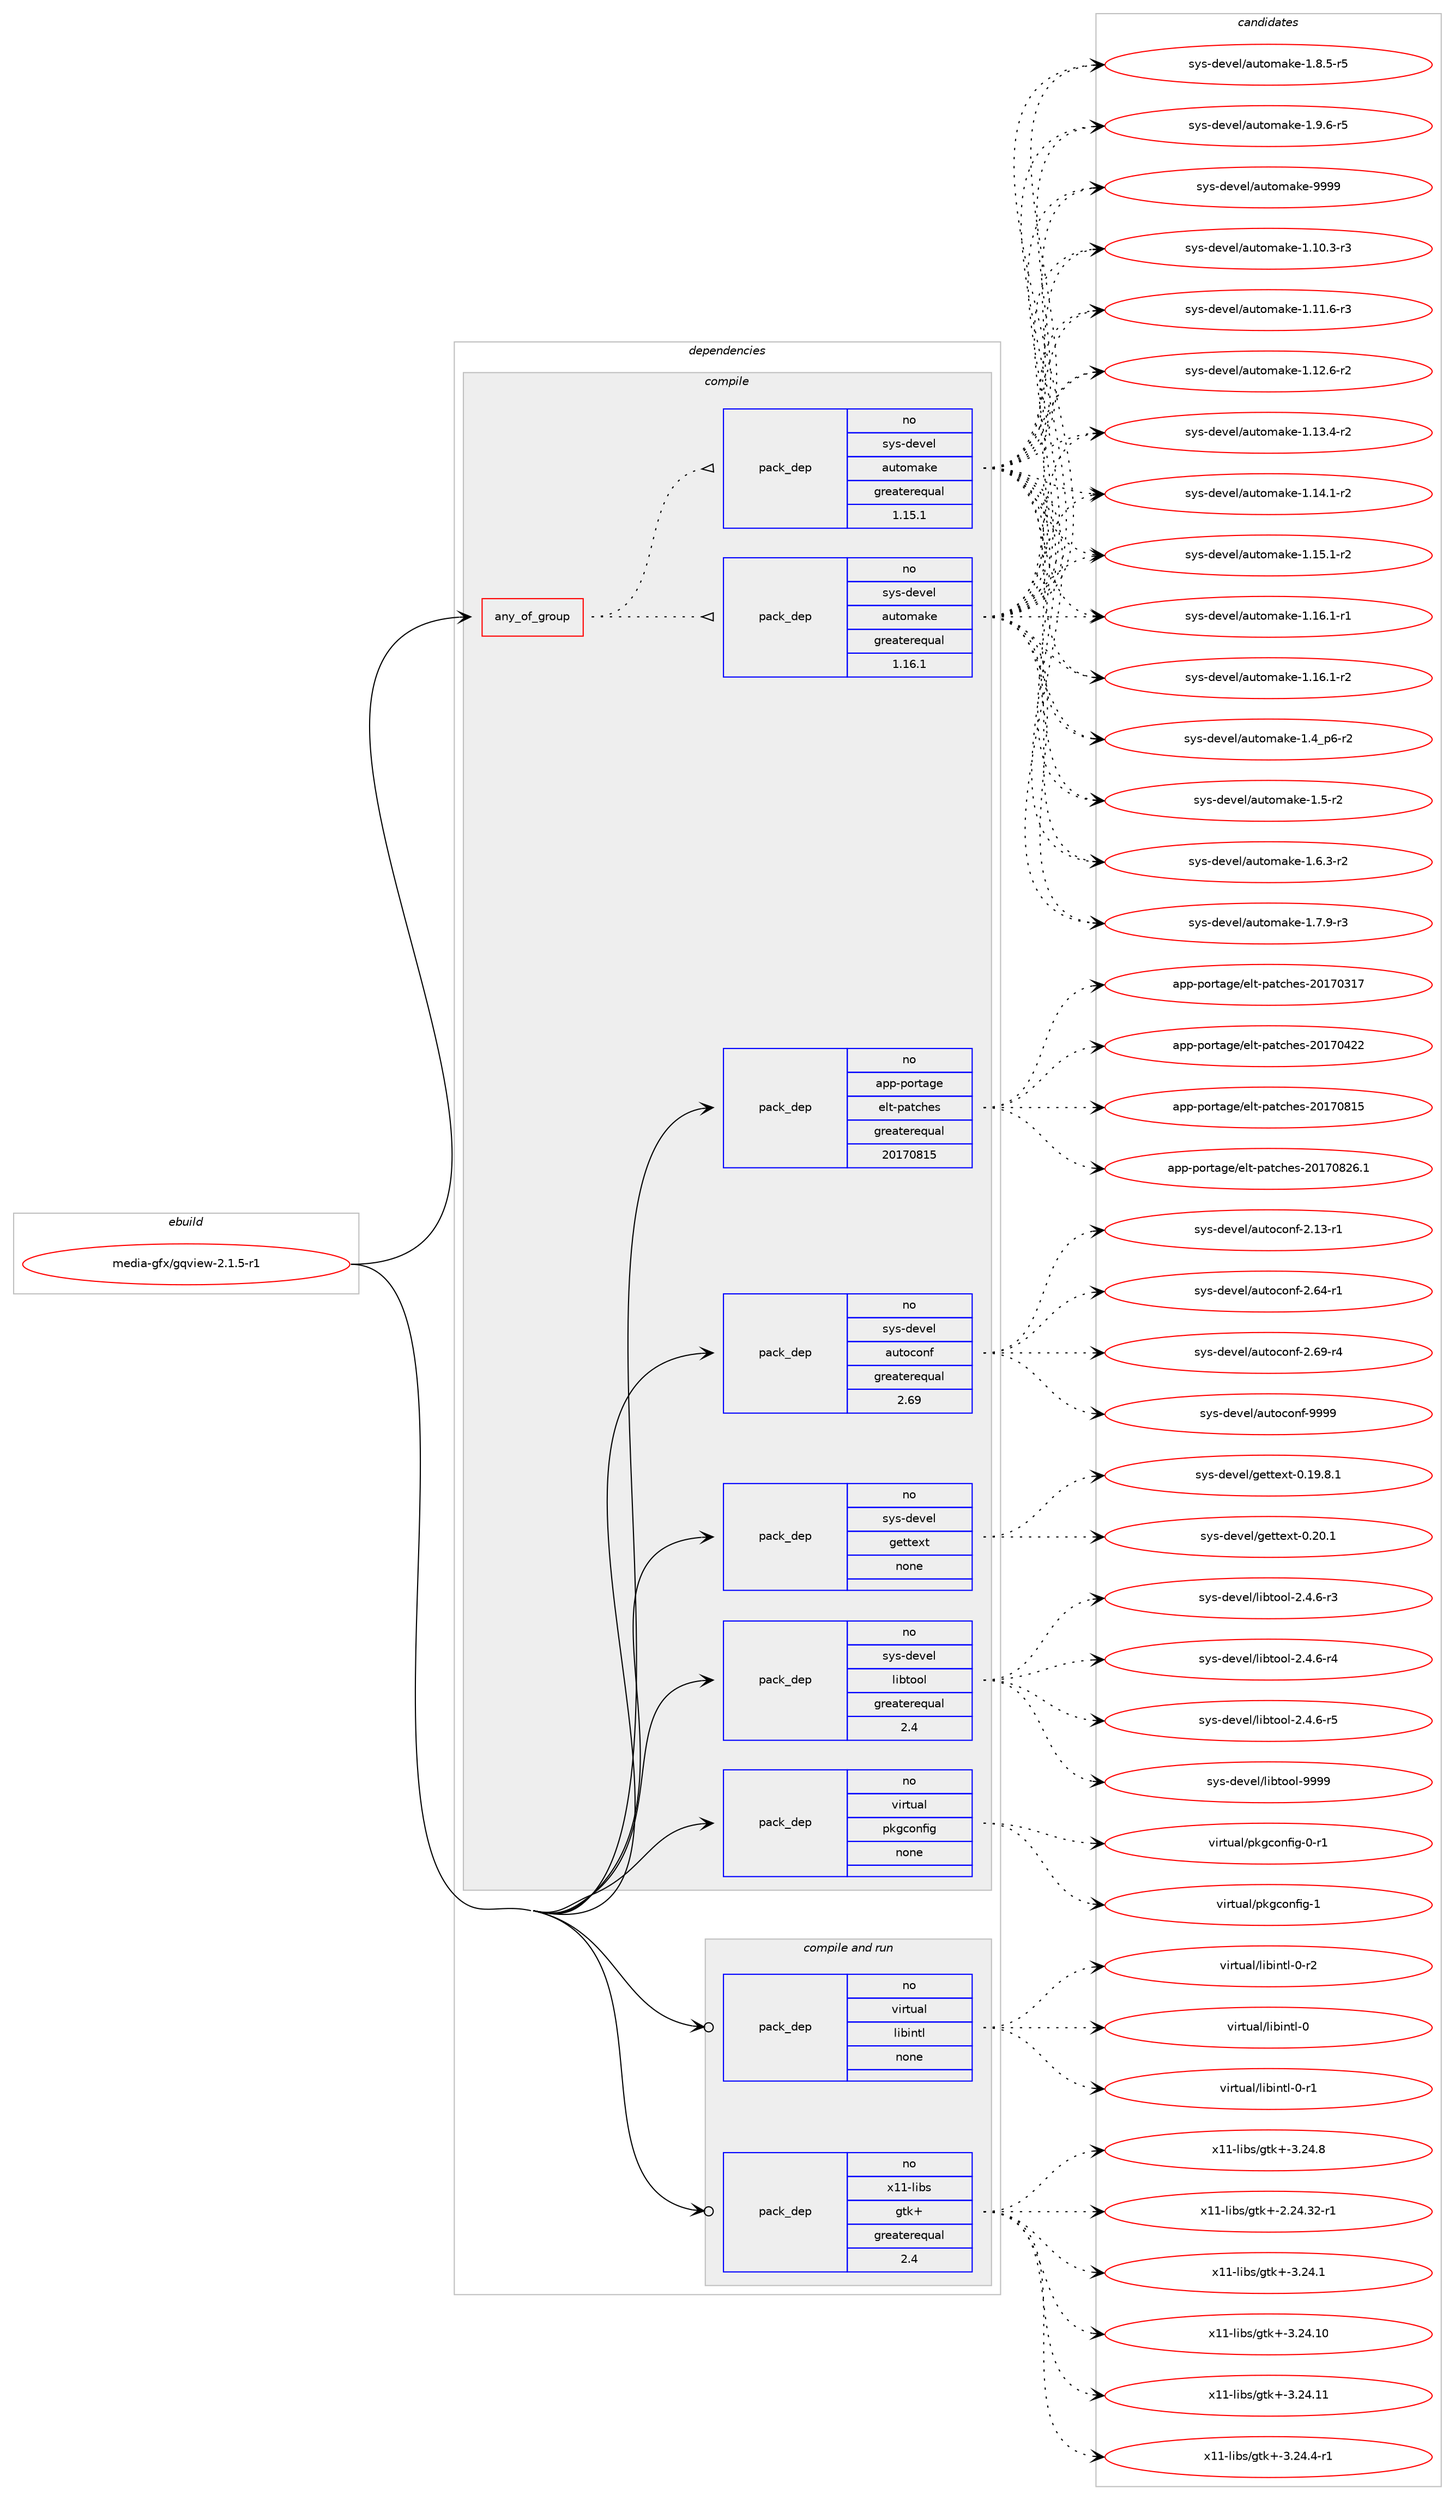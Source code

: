digraph prolog {

# *************
# Graph options
# *************

newrank=true;
concentrate=true;
compound=true;
graph [rankdir=LR,fontname=Helvetica,fontsize=10,ranksep=1.5];#, ranksep=2.5, nodesep=0.2];
edge  [arrowhead=vee];
node  [fontname=Helvetica,fontsize=10];

# **********
# The ebuild
# **********

subgraph cluster_leftcol {
color=gray;
rank=same;
label=<<i>ebuild</i>>;
id [label="media-gfx/gqview-2.1.5-r1", color=red, width=4, href="../media-gfx/gqview-2.1.5-r1.svg"];
}

# ****************
# The dependencies
# ****************

subgraph cluster_midcol {
color=gray;
label=<<i>dependencies</i>>;
subgraph cluster_compile {
fillcolor="#eeeeee";
style=filled;
label=<<i>compile</i>>;
subgraph any13133 {
dependency780561 [label=<<TABLE BORDER="0" CELLBORDER="1" CELLSPACING="0" CELLPADDING="4"><TR><TD CELLPADDING="10">any_of_group</TD></TR></TABLE>>, shape=none, color=red];subgraph pack577044 {
dependency780562 [label=<<TABLE BORDER="0" CELLBORDER="1" CELLSPACING="0" CELLPADDING="4" WIDTH="220"><TR><TD ROWSPAN="6" CELLPADDING="30">pack_dep</TD></TR><TR><TD WIDTH="110">no</TD></TR><TR><TD>sys-devel</TD></TR><TR><TD>automake</TD></TR><TR><TD>greaterequal</TD></TR><TR><TD>1.16.1</TD></TR></TABLE>>, shape=none, color=blue];
}
dependency780561:e -> dependency780562:w [weight=20,style="dotted",arrowhead="oinv"];
subgraph pack577045 {
dependency780563 [label=<<TABLE BORDER="0" CELLBORDER="1" CELLSPACING="0" CELLPADDING="4" WIDTH="220"><TR><TD ROWSPAN="6" CELLPADDING="30">pack_dep</TD></TR><TR><TD WIDTH="110">no</TD></TR><TR><TD>sys-devel</TD></TR><TR><TD>automake</TD></TR><TR><TD>greaterequal</TD></TR><TR><TD>1.15.1</TD></TR></TABLE>>, shape=none, color=blue];
}
dependency780561:e -> dependency780563:w [weight=20,style="dotted",arrowhead="oinv"];
}
id:e -> dependency780561:w [weight=20,style="solid",arrowhead="vee"];
subgraph pack577046 {
dependency780564 [label=<<TABLE BORDER="0" CELLBORDER="1" CELLSPACING="0" CELLPADDING="4" WIDTH="220"><TR><TD ROWSPAN="6" CELLPADDING="30">pack_dep</TD></TR><TR><TD WIDTH="110">no</TD></TR><TR><TD>app-portage</TD></TR><TR><TD>elt-patches</TD></TR><TR><TD>greaterequal</TD></TR><TR><TD>20170815</TD></TR></TABLE>>, shape=none, color=blue];
}
id:e -> dependency780564:w [weight=20,style="solid",arrowhead="vee"];
subgraph pack577047 {
dependency780565 [label=<<TABLE BORDER="0" CELLBORDER="1" CELLSPACING="0" CELLPADDING="4" WIDTH="220"><TR><TD ROWSPAN="6" CELLPADDING="30">pack_dep</TD></TR><TR><TD WIDTH="110">no</TD></TR><TR><TD>sys-devel</TD></TR><TR><TD>autoconf</TD></TR><TR><TD>greaterequal</TD></TR><TR><TD>2.69</TD></TR></TABLE>>, shape=none, color=blue];
}
id:e -> dependency780565:w [weight=20,style="solid",arrowhead="vee"];
subgraph pack577048 {
dependency780566 [label=<<TABLE BORDER="0" CELLBORDER="1" CELLSPACING="0" CELLPADDING="4" WIDTH="220"><TR><TD ROWSPAN="6" CELLPADDING="30">pack_dep</TD></TR><TR><TD WIDTH="110">no</TD></TR><TR><TD>sys-devel</TD></TR><TR><TD>gettext</TD></TR><TR><TD>none</TD></TR><TR><TD></TD></TR></TABLE>>, shape=none, color=blue];
}
id:e -> dependency780566:w [weight=20,style="solid",arrowhead="vee"];
subgraph pack577049 {
dependency780567 [label=<<TABLE BORDER="0" CELLBORDER="1" CELLSPACING="0" CELLPADDING="4" WIDTH="220"><TR><TD ROWSPAN="6" CELLPADDING="30">pack_dep</TD></TR><TR><TD WIDTH="110">no</TD></TR><TR><TD>sys-devel</TD></TR><TR><TD>libtool</TD></TR><TR><TD>greaterequal</TD></TR><TR><TD>2.4</TD></TR></TABLE>>, shape=none, color=blue];
}
id:e -> dependency780567:w [weight=20,style="solid",arrowhead="vee"];
subgraph pack577050 {
dependency780568 [label=<<TABLE BORDER="0" CELLBORDER="1" CELLSPACING="0" CELLPADDING="4" WIDTH="220"><TR><TD ROWSPAN="6" CELLPADDING="30">pack_dep</TD></TR><TR><TD WIDTH="110">no</TD></TR><TR><TD>virtual</TD></TR><TR><TD>pkgconfig</TD></TR><TR><TD>none</TD></TR><TR><TD></TD></TR></TABLE>>, shape=none, color=blue];
}
id:e -> dependency780568:w [weight=20,style="solid",arrowhead="vee"];
}
subgraph cluster_compileandrun {
fillcolor="#eeeeee";
style=filled;
label=<<i>compile and run</i>>;
subgraph pack577051 {
dependency780569 [label=<<TABLE BORDER="0" CELLBORDER="1" CELLSPACING="0" CELLPADDING="4" WIDTH="220"><TR><TD ROWSPAN="6" CELLPADDING="30">pack_dep</TD></TR><TR><TD WIDTH="110">no</TD></TR><TR><TD>virtual</TD></TR><TR><TD>libintl</TD></TR><TR><TD>none</TD></TR><TR><TD></TD></TR></TABLE>>, shape=none, color=blue];
}
id:e -> dependency780569:w [weight=20,style="solid",arrowhead="odotvee"];
subgraph pack577052 {
dependency780570 [label=<<TABLE BORDER="0" CELLBORDER="1" CELLSPACING="0" CELLPADDING="4" WIDTH="220"><TR><TD ROWSPAN="6" CELLPADDING="30">pack_dep</TD></TR><TR><TD WIDTH="110">no</TD></TR><TR><TD>x11-libs</TD></TR><TR><TD>gtk+</TD></TR><TR><TD>greaterequal</TD></TR><TR><TD>2.4</TD></TR></TABLE>>, shape=none, color=blue];
}
id:e -> dependency780570:w [weight=20,style="solid",arrowhead="odotvee"];
}
subgraph cluster_run {
fillcolor="#eeeeee";
style=filled;
label=<<i>run</i>>;
}
}

# **************
# The candidates
# **************

subgraph cluster_choices {
rank=same;
color=gray;
label=<<i>candidates</i>>;

subgraph choice577044 {
color=black;
nodesep=1;
choice11512111545100101118101108479711711611110997107101454946494846514511451 [label="sys-devel/automake-1.10.3-r3", color=red, width=4,href="../sys-devel/automake-1.10.3-r3.svg"];
choice11512111545100101118101108479711711611110997107101454946494946544511451 [label="sys-devel/automake-1.11.6-r3", color=red, width=4,href="../sys-devel/automake-1.11.6-r3.svg"];
choice11512111545100101118101108479711711611110997107101454946495046544511450 [label="sys-devel/automake-1.12.6-r2", color=red, width=4,href="../sys-devel/automake-1.12.6-r2.svg"];
choice11512111545100101118101108479711711611110997107101454946495146524511450 [label="sys-devel/automake-1.13.4-r2", color=red, width=4,href="../sys-devel/automake-1.13.4-r2.svg"];
choice11512111545100101118101108479711711611110997107101454946495246494511450 [label="sys-devel/automake-1.14.1-r2", color=red, width=4,href="../sys-devel/automake-1.14.1-r2.svg"];
choice11512111545100101118101108479711711611110997107101454946495346494511450 [label="sys-devel/automake-1.15.1-r2", color=red, width=4,href="../sys-devel/automake-1.15.1-r2.svg"];
choice11512111545100101118101108479711711611110997107101454946495446494511449 [label="sys-devel/automake-1.16.1-r1", color=red, width=4,href="../sys-devel/automake-1.16.1-r1.svg"];
choice11512111545100101118101108479711711611110997107101454946495446494511450 [label="sys-devel/automake-1.16.1-r2", color=red, width=4,href="../sys-devel/automake-1.16.1-r2.svg"];
choice115121115451001011181011084797117116111109971071014549465295112544511450 [label="sys-devel/automake-1.4_p6-r2", color=red, width=4,href="../sys-devel/automake-1.4_p6-r2.svg"];
choice11512111545100101118101108479711711611110997107101454946534511450 [label="sys-devel/automake-1.5-r2", color=red, width=4,href="../sys-devel/automake-1.5-r2.svg"];
choice115121115451001011181011084797117116111109971071014549465446514511450 [label="sys-devel/automake-1.6.3-r2", color=red, width=4,href="../sys-devel/automake-1.6.3-r2.svg"];
choice115121115451001011181011084797117116111109971071014549465546574511451 [label="sys-devel/automake-1.7.9-r3", color=red, width=4,href="../sys-devel/automake-1.7.9-r3.svg"];
choice115121115451001011181011084797117116111109971071014549465646534511453 [label="sys-devel/automake-1.8.5-r5", color=red, width=4,href="../sys-devel/automake-1.8.5-r5.svg"];
choice115121115451001011181011084797117116111109971071014549465746544511453 [label="sys-devel/automake-1.9.6-r5", color=red, width=4,href="../sys-devel/automake-1.9.6-r5.svg"];
choice115121115451001011181011084797117116111109971071014557575757 [label="sys-devel/automake-9999", color=red, width=4,href="../sys-devel/automake-9999.svg"];
dependency780562:e -> choice11512111545100101118101108479711711611110997107101454946494846514511451:w [style=dotted,weight="100"];
dependency780562:e -> choice11512111545100101118101108479711711611110997107101454946494946544511451:w [style=dotted,weight="100"];
dependency780562:e -> choice11512111545100101118101108479711711611110997107101454946495046544511450:w [style=dotted,weight="100"];
dependency780562:e -> choice11512111545100101118101108479711711611110997107101454946495146524511450:w [style=dotted,weight="100"];
dependency780562:e -> choice11512111545100101118101108479711711611110997107101454946495246494511450:w [style=dotted,weight="100"];
dependency780562:e -> choice11512111545100101118101108479711711611110997107101454946495346494511450:w [style=dotted,weight="100"];
dependency780562:e -> choice11512111545100101118101108479711711611110997107101454946495446494511449:w [style=dotted,weight="100"];
dependency780562:e -> choice11512111545100101118101108479711711611110997107101454946495446494511450:w [style=dotted,weight="100"];
dependency780562:e -> choice115121115451001011181011084797117116111109971071014549465295112544511450:w [style=dotted,weight="100"];
dependency780562:e -> choice11512111545100101118101108479711711611110997107101454946534511450:w [style=dotted,weight="100"];
dependency780562:e -> choice115121115451001011181011084797117116111109971071014549465446514511450:w [style=dotted,weight="100"];
dependency780562:e -> choice115121115451001011181011084797117116111109971071014549465546574511451:w [style=dotted,weight="100"];
dependency780562:e -> choice115121115451001011181011084797117116111109971071014549465646534511453:w [style=dotted,weight="100"];
dependency780562:e -> choice115121115451001011181011084797117116111109971071014549465746544511453:w [style=dotted,weight="100"];
dependency780562:e -> choice115121115451001011181011084797117116111109971071014557575757:w [style=dotted,weight="100"];
}
subgraph choice577045 {
color=black;
nodesep=1;
choice11512111545100101118101108479711711611110997107101454946494846514511451 [label="sys-devel/automake-1.10.3-r3", color=red, width=4,href="../sys-devel/automake-1.10.3-r3.svg"];
choice11512111545100101118101108479711711611110997107101454946494946544511451 [label="sys-devel/automake-1.11.6-r3", color=red, width=4,href="../sys-devel/automake-1.11.6-r3.svg"];
choice11512111545100101118101108479711711611110997107101454946495046544511450 [label="sys-devel/automake-1.12.6-r2", color=red, width=4,href="../sys-devel/automake-1.12.6-r2.svg"];
choice11512111545100101118101108479711711611110997107101454946495146524511450 [label="sys-devel/automake-1.13.4-r2", color=red, width=4,href="../sys-devel/automake-1.13.4-r2.svg"];
choice11512111545100101118101108479711711611110997107101454946495246494511450 [label="sys-devel/automake-1.14.1-r2", color=red, width=4,href="../sys-devel/automake-1.14.1-r2.svg"];
choice11512111545100101118101108479711711611110997107101454946495346494511450 [label="sys-devel/automake-1.15.1-r2", color=red, width=4,href="../sys-devel/automake-1.15.1-r2.svg"];
choice11512111545100101118101108479711711611110997107101454946495446494511449 [label="sys-devel/automake-1.16.1-r1", color=red, width=4,href="../sys-devel/automake-1.16.1-r1.svg"];
choice11512111545100101118101108479711711611110997107101454946495446494511450 [label="sys-devel/automake-1.16.1-r2", color=red, width=4,href="../sys-devel/automake-1.16.1-r2.svg"];
choice115121115451001011181011084797117116111109971071014549465295112544511450 [label="sys-devel/automake-1.4_p6-r2", color=red, width=4,href="../sys-devel/automake-1.4_p6-r2.svg"];
choice11512111545100101118101108479711711611110997107101454946534511450 [label="sys-devel/automake-1.5-r2", color=red, width=4,href="../sys-devel/automake-1.5-r2.svg"];
choice115121115451001011181011084797117116111109971071014549465446514511450 [label="sys-devel/automake-1.6.3-r2", color=red, width=4,href="../sys-devel/automake-1.6.3-r2.svg"];
choice115121115451001011181011084797117116111109971071014549465546574511451 [label="sys-devel/automake-1.7.9-r3", color=red, width=4,href="../sys-devel/automake-1.7.9-r3.svg"];
choice115121115451001011181011084797117116111109971071014549465646534511453 [label="sys-devel/automake-1.8.5-r5", color=red, width=4,href="../sys-devel/automake-1.8.5-r5.svg"];
choice115121115451001011181011084797117116111109971071014549465746544511453 [label="sys-devel/automake-1.9.6-r5", color=red, width=4,href="../sys-devel/automake-1.9.6-r5.svg"];
choice115121115451001011181011084797117116111109971071014557575757 [label="sys-devel/automake-9999", color=red, width=4,href="../sys-devel/automake-9999.svg"];
dependency780563:e -> choice11512111545100101118101108479711711611110997107101454946494846514511451:w [style=dotted,weight="100"];
dependency780563:e -> choice11512111545100101118101108479711711611110997107101454946494946544511451:w [style=dotted,weight="100"];
dependency780563:e -> choice11512111545100101118101108479711711611110997107101454946495046544511450:w [style=dotted,weight="100"];
dependency780563:e -> choice11512111545100101118101108479711711611110997107101454946495146524511450:w [style=dotted,weight="100"];
dependency780563:e -> choice11512111545100101118101108479711711611110997107101454946495246494511450:w [style=dotted,weight="100"];
dependency780563:e -> choice11512111545100101118101108479711711611110997107101454946495346494511450:w [style=dotted,weight="100"];
dependency780563:e -> choice11512111545100101118101108479711711611110997107101454946495446494511449:w [style=dotted,weight="100"];
dependency780563:e -> choice11512111545100101118101108479711711611110997107101454946495446494511450:w [style=dotted,weight="100"];
dependency780563:e -> choice115121115451001011181011084797117116111109971071014549465295112544511450:w [style=dotted,weight="100"];
dependency780563:e -> choice11512111545100101118101108479711711611110997107101454946534511450:w [style=dotted,weight="100"];
dependency780563:e -> choice115121115451001011181011084797117116111109971071014549465446514511450:w [style=dotted,weight="100"];
dependency780563:e -> choice115121115451001011181011084797117116111109971071014549465546574511451:w [style=dotted,weight="100"];
dependency780563:e -> choice115121115451001011181011084797117116111109971071014549465646534511453:w [style=dotted,weight="100"];
dependency780563:e -> choice115121115451001011181011084797117116111109971071014549465746544511453:w [style=dotted,weight="100"];
dependency780563:e -> choice115121115451001011181011084797117116111109971071014557575757:w [style=dotted,weight="100"];
}
subgraph choice577046 {
color=black;
nodesep=1;
choice97112112451121111141169710310147101108116451129711699104101115455048495548514955 [label="app-portage/elt-patches-20170317", color=red, width=4,href="../app-portage/elt-patches-20170317.svg"];
choice97112112451121111141169710310147101108116451129711699104101115455048495548525050 [label="app-portage/elt-patches-20170422", color=red, width=4,href="../app-portage/elt-patches-20170422.svg"];
choice97112112451121111141169710310147101108116451129711699104101115455048495548564953 [label="app-portage/elt-patches-20170815", color=red, width=4,href="../app-portage/elt-patches-20170815.svg"];
choice971121124511211111411697103101471011081164511297116991041011154550484955485650544649 [label="app-portage/elt-patches-20170826.1", color=red, width=4,href="../app-portage/elt-patches-20170826.1.svg"];
dependency780564:e -> choice97112112451121111141169710310147101108116451129711699104101115455048495548514955:w [style=dotted,weight="100"];
dependency780564:e -> choice97112112451121111141169710310147101108116451129711699104101115455048495548525050:w [style=dotted,weight="100"];
dependency780564:e -> choice97112112451121111141169710310147101108116451129711699104101115455048495548564953:w [style=dotted,weight="100"];
dependency780564:e -> choice971121124511211111411697103101471011081164511297116991041011154550484955485650544649:w [style=dotted,weight="100"];
}
subgraph choice577047 {
color=black;
nodesep=1;
choice1151211154510010111810110847971171161119911111010245504649514511449 [label="sys-devel/autoconf-2.13-r1", color=red, width=4,href="../sys-devel/autoconf-2.13-r1.svg"];
choice1151211154510010111810110847971171161119911111010245504654524511449 [label="sys-devel/autoconf-2.64-r1", color=red, width=4,href="../sys-devel/autoconf-2.64-r1.svg"];
choice1151211154510010111810110847971171161119911111010245504654574511452 [label="sys-devel/autoconf-2.69-r4", color=red, width=4,href="../sys-devel/autoconf-2.69-r4.svg"];
choice115121115451001011181011084797117116111991111101024557575757 [label="sys-devel/autoconf-9999", color=red, width=4,href="../sys-devel/autoconf-9999.svg"];
dependency780565:e -> choice1151211154510010111810110847971171161119911111010245504649514511449:w [style=dotted,weight="100"];
dependency780565:e -> choice1151211154510010111810110847971171161119911111010245504654524511449:w [style=dotted,weight="100"];
dependency780565:e -> choice1151211154510010111810110847971171161119911111010245504654574511452:w [style=dotted,weight="100"];
dependency780565:e -> choice115121115451001011181011084797117116111991111101024557575757:w [style=dotted,weight="100"];
}
subgraph choice577048 {
color=black;
nodesep=1;
choice1151211154510010111810110847103101116116101120116454846495746564649 [label="sys-devel/gettext-0.19.8.1", color=red, width=4,href="../sys-devel/gettext-0.19.8.1.svg"];
choice115121115451001011181011084710310111611610112011645484650484649 [label="sys-devel/gettext-0.20.1", color=red, width=4,href="../sys-devel/gettext-0.20.1.svg"];
dependency780566:e -> choice1151211154510010111810110847103101116116101120116454846495746564649:w [style=dotted,weight="100"];
dependency780566:e -> choice115121115451001011181011084710310111611610112011645484650484649:w [style=dotted,weight="100"];
}
subgraph choice577049 {
color=black;
nodesep=1;
choice1151211154510010111810110847108105981161111111084550465246544511451 [label="sys-devel/libtool-2.4.6-r3", color=red, width=4,href="../sys-devel/libtool-2.4.6-r3.svg"];
choice1151211154510010111810110847108105981161111111084550465246544511452 [label="sys-devel/libtool-2.4.6-r4", color=red, width=4,href="../sys-devel/libtool-2.4.6-r4.svg"];
choice1151211154510010111810110847108105981161111111084550465246544511453 [label="sys-devel/libtool-2.4.6-r5", color=red, width=4,href="../sys-devel/libtool-2.4.6-r5.svg"];
choice1151211154510010111810110847108105981161111111084557575757 [label="sys-devel/libtool-9999", color=red, width=4,href="../sys-devel/libtool-9999.svg"];
dependency780567:e -> choice1151211154510010111810110847108105981161111111084550465246544511451:w [style=dotted,weight="100"];
dependency780567:e -> choice1151211154510010111810110847108105981161111111084550465246544511452:w [style=dotted,weight="100"];
dependency780567:e -> choice1151211154510010111810110847108105981161111111084550465246544511453:w [style=dotted,weight="100"];
dependency780567:e -> choice1151211154510010111810110847108105981161111111084557575757:w [style=dotted,weight="100"];
}
subgraph choice577050 {
color=black;
nodesep=1;
choice11810511411611797108471121071039911111010210510345484511449 [label="virtual/pkgconfig-0-r1", color=red, width=4,href="../virtual/pkgconfig-0-r1.svg"];
choice1181051141161179710847112107103991111101021051034549 [label="virtual/pkgconfig-1", color=red, width=4,href="../virtual/pkgconfig-1.svg"];
dependency780568:e -> choice11810511411611797108471121071039911111010210510345484511449:w [style=dotted,weight="100"];
dependency780568:e -> choice1181051141161179710847112107103991111101021051034549:w [style=dotted,weight="100"];
}
subgraph choice577051 {
color=black;
nodesep=1;
choice1181051141161179710847108105981051101161084548 [label="virtual/libintl-0", color=red, width=4,href="../virtual/libintl-0.svg"];
choice11810511411611797108471081059810511011610845484511449 [label="virtual/libintl-0-r1", color=red, width=4,href="../virtual/libintl-0-r1.svg"];
choice11810511411611797108471081059810511011610845484511450 [label="virtual/libintl-0-r2", color=red, width=4,href="../virtual/libintl-0-r2.svg"];
dependency780569:e -> choice1181051141161179710847108105981051101161084548:w [style=dotted,weight="100"];
dependency780569:e -> choice11810511411611797108471081059810511011610845484511449:w [style=dotted,weight="100"];
dependency780569:e -> choice11810511411611797108471081059810511011610845484511450:w [style=dotted,weight="100"];
}
subgraph choice577052 {
color=black;
nodesep=1;
choice12049494510810598115471031161074345504650524651504511449 [label="x11-libs/gtk+-2.24.32-r1", color=red, width=4,href="../x11-libs/gtk+-2.24.32-r1.svg"];
choice12049494510810598115471031161074345514650524649 [label="x11-libs/gtk+-3.24.1", color=red, width=4,href="../x11-libs/gtk+-3.24.1.svg"];
choice1204949451081059811547103116107434551465052464948 [label="x11-libs/gtk+-3.24.10", color=red, width=4,href="../x11-libs/gtk+-3.24.10.svg"];
choice1204949451081059811547103116107434551465052464949 [label="x11-libs/gtk+-3.24.11", color=red, width=4,href="../x11-libs/gtk+-3.24.11.svg"];
choice120494945108105981154710311610743455146505246524511449 [label="x11-libs/gtk+-3.24.4-r1", color=red, width=4,href="../x11-libs/gtk+-3.24.4-r1.svg"];
choice12049494510810598115471031161074345514650524656 [label="x11-libs/gtk+-3.24.8", color=red, width=4,href="../x11-libs/gtk+-3.24.8.svg"];
dependency780570:e -> choice12049494510810598115471031161074345504650524651504511449:w [style=dotted,weight="100"];
dependency780570:e -> choice12049494510810598115471031161074345514650524649:w [style=dotted,weight="100"];
dependency780570:e -> choice1204949451081059811547103116107434551465052464948:w [style=dotted,weight="100"];
dependency780570:e -> choice1204949451081059811547103116107434551465052464949:w [style=dotted,weight="100"];
dependency780570:e -> choice120494945108105981154710311610743455146505246524511449:w [style=dotted,weight="100"];
dependency780570:e -> choice12049494510810598115471031161074345514650524656:w [style=dotted,weight="100"];
}
}

}
